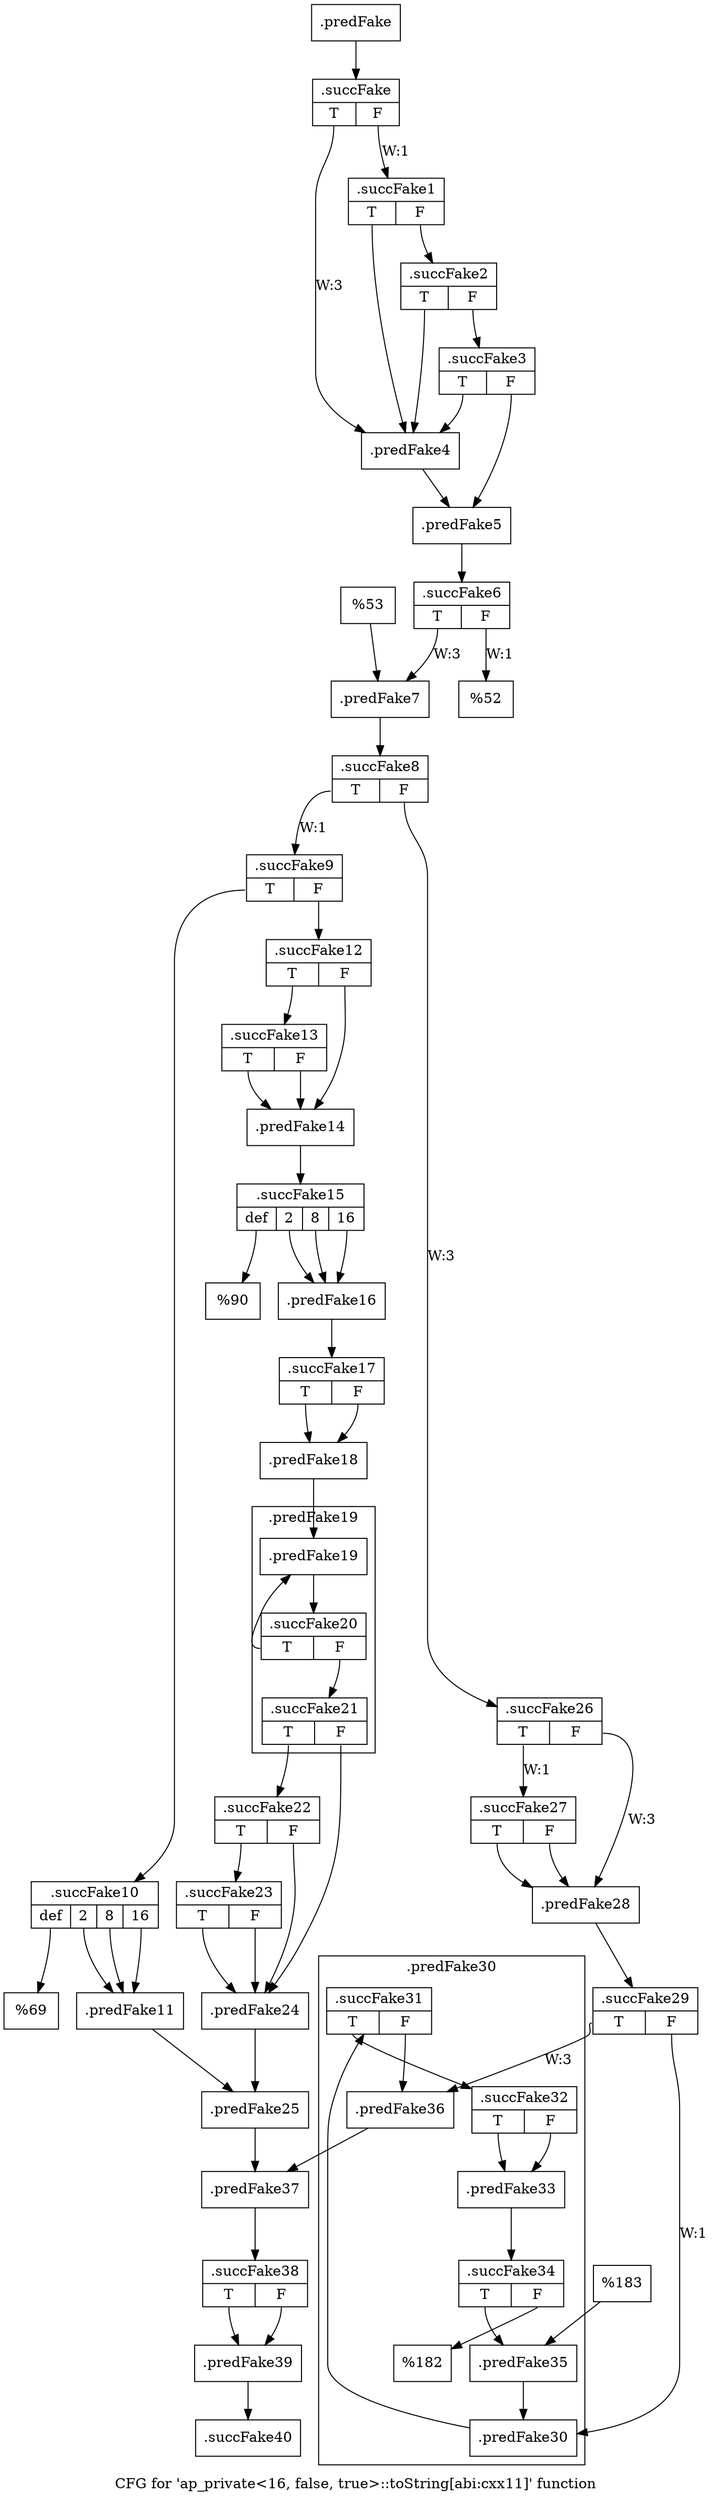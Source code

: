 digraph "CFG for 'ap_private\<16, false, true\>::toString[abi:cxx11]' function" {
	label="CFG for 'ap_private\<16, false, true\>::toString[abi:cxx11]' function";

	Node0x52656d0 [shape=record,filename="",linenumber="",label="{.predFake}"];
	Node0x52656d0 -> Node0x4fd3770[ callList="" memoryops="" filename="/mnt/xilinx/Vitis_HLS/2021.2/include/etc/ap_private.h" execusionnum="2"];
	Node0x4fd3770 [shape=record,filename="/mnt/xilinx/Vitis_HLS/2021.2/include/etc/ap_private.h",linenumber="3049",label="{.succFake|{<s0>T|<s1>F}}"];
	Node0x4fd3770:s0 -> Node0x535a5d0[label="W:3"];
	Node0x4fd3770:s1 -> Node0x4fd37c0[label="W:1" callList="" memoryops="" filename="/mnt/xilinx/Vitis_HLS/2021.2/include/etc/ap_private.h" execusionnum="0"];
	Node0x4fd37c0 [shape=record,filename="/mnt/xilinx/Vitis_HLS/2021.2/include/etc/ap_private.h",linenumber="3049",label="{.succFake1|{<s0>T|<s1>F}}"];
	Node0x4fd37c0:s0 -> Node0x535a5d0;
	Node0x4fd37c0:s1 -> Node0x4fd3840[ callList="" memoryops="" filename="/mnt/xilinx/Vitis_HLS/2021.2/include/etc/ap_private.h" execusionnum="0"];
	Node0x4fd3840 [shape=record,filename="/mnt/xilinx/Vitis_HLS/2021.2/include/etc/ap_private.h",linenumber="3049",label="{.succFake2|{<s0>T|<s1>F}}"];
	Node0x4fd3840:s0 -> Node0x535a5d0;
	Node0x4fd3840:s1 -> Node0x4fd4ca0[ callList="" memoryops="" filename="/mnt/xilinx/Vitis_HLS/2021.2/include/etc/ap_private.h" execusionnum="0"];
	Node0x4fd4ca0 [shape=record,filename="/mnt/xilinx/Vitis_HLS/2021.2/include/etc/ap_private.h",linenumber="3049",label="{.succFake3|{<s0>T|<s1>F}}"];
	Node0x4fd4ca0:s0 -> Node0x535a5d0;
	Node0x4fd4ca0:s1 -> Node0x570c8a0;
	Node0x535a5d0 [shape=record,filename="",linenumber="",label="{.predFake4}"];
	Node0x535a5d0 -> Node0x570c8a0[ callList="" memoryops="" filename="" execusionnum="2"];
	Node0x570c8a0 [shape=record,filename="/mnt/xilinx/Vitis_HLS/2021.2/include/etc/ap_private.h",linenumber="3049",label="{.predFake5}"];
	Node0x570c8a0 -> Node0x4fd4f70[ callList="" memoryops="" filename="/mnt/xilinx/Vitis_HLS/2021.2/include/etc/ap_private.h" execusionnum="2"];
	Node0x4fd4f70 [shape=record,filename="/mnt/xilinx/Vitis_HLS/2021.2/include/etc/ap_private.h",linenumber="3049",label="{.succFake6|{<s0>T|<s1>F}}"];
	Node0x4fd4f70:s0 -> Node0x570c9e0[label="W:3" callList="" memoryops="" filename="/mnt/xilinx/Vitis_HLS/2021.2/include/etc/ap_private.h" execusionnum="2"];
	Node0x4fd4f70:s1 -> Node0x570c940[label="W:1"];
	Node0x570c940 [shape=record,filename="/mnt/xilinx/Vitis_HLS/2021.2/include/etc/ap_private.h",linenumber="3049",label="{%52}"];
	Node0x570c990 [shape=record,filename="/mnt/xilinx/Vitis_HLS/2021.2/include/etc/ap_private.h",linenumber="3049",label="{%53}"];
	Node0x570c990 -> Node0x570c9e0;
	Node0x570c9e0 [shape=record,filename="/mnt/xilinx/Vitis_HLS/2021.2/include/etc/ap_private.h",linenumber="3053",label="{.predFake7}"];
	Node0x570c9e0 -> Node0x4fd5130[ callList="" memoryops="" filename="/mnt/xilinx/Vitis_HLS/2021.2/include/etc/ap_private.h" execusionnum="2"];
	Node0x4fd5130 [shape=record,filename="/mnt/xilinx/Vitis_HLS/2021.2/include/etc/ap_private.h",linenumber="3054",label="{.succFake8|{<s0>T|<s1>F}}"];
	Node0x4fd5130:s0 -> Node0x4fd51e0[label="W:1" callList="" memoryops="" filename="/mnt/xilinx/Vitis_HLS/2021.2/include/etc/ap_private.h" execusionnum="0"];
	Node0x4fd5130:s1 -> Node0x4fd66c0[label="W:3" callList="" memoryops="" filename="/mnt/xilinx/Vitis_HLS/2021.2/include/etc/ap_private.h" execusionnum="2"];
	Node0x4fd51e0 [shape=record,filename="/mnt/xilinx/Vitis_HLS/2021.2/include/etc/ap_private.h",linenumber="3060",label="{.succFake9|{<s0>T|<s1>F}}"];
	Node0x4fd51e0:s0 -> Node0x4fd53a0[ callList="" memoryops="" filename="/mnt/xilinx/Vitis_HLS/2021.2/include/etc/ap_private.h" execusionnum="0"];
	Node0x4fd51e0:s1 -> Node0x4fd5730[ callList="" memoryops="" filename="/mnt/xilinx/Vitis_HLS/2021.2/include/etc/ap_private.h" execusionnum="0"];
	Node0x4fd53a0 [shape=record,filename="/mnt/xilinx/Vitis_HLS/2021.2/include/etc/ap_private.h",linenumber="3063",label="{.succFake10|{<s0>def|<s1>2|<s2>8|<s3>16}}"];
	Node0x4fd53a0:s0 -> Node0x570cbc0;
	Node0x4fd53a0:s1 -> Node0x570cc10[ callList="" memoryops="" filename="/mnt/xilinx/Vitis_HLS/2021.2/include/etc/ap_private.h" execusionnum="0"];
	Node0x4fd53a0:s2 -> Node0x570cc10[ callList="" memoryops="" filename="/mnt/xilinx/Vitis_HLS/2021.2/include/etc/ap_private.h" execusionnum="0"];
	Node0x4fd53a0:s3 -> Node0x570cc10[ callList="" memoryops="" filename="/mnt/xilinx/Vitis_HLS/2021.2/include/etc/ap_private.h" execusionnum="0"];
	Node0x570cbc0 [shape=record,filename="/mnt/xilinx/Vitis_HLS/2021.2/include/etc/ap_private.h",linenumber="3074",label="{%69}"];
	Node0x570cc10 [shape=record,filename="/mnt/xilinx/Vitis_HLS/2021.2/include/etc/ap_private.h",linenumber="3076",label="{.predFake11}"];
	Node0x570cc10 -> Node0x570d250[ callList="" memoryops="" filename="/mnt/xilinx/Vitis_HLS/2021.2/include/etc/ap_private.h" execusionnum="0"];
	Node0x4fd5730 [shape=record,filename="/mnt/xilinx/Vitis_HLS/2021.2/include/etc/ap_private.h",linenumber="3080",label="{.succFake12|{<s0>T|<s1>F}}"];
	Node0x4fd5730:s0 -> Node0x4fd57e0[ callList="" memoryops="" filename="/mnt/xilinx/Vitis_HLS/2021.2/include/etc/ap_private.h" execusionnum="0"];
	Node0x4fd5730:s1 -> Node0x570cd50;
	Node0x4fd57e0 [shape=record,filename="/mnt/xilinx/Vitis_HLS/2021.2/include/etc/ap_private.h",linenumber="3080",label="{.succFake13|{<s0>T|<s1>F}}"];
	Node0x4fd57e0:s0 -> Node0x570cd50[ callList="" memoryops="" filename="/mnt/xilinx/Vitis_HLS/2021.2/include/etc/ap_private.h" execusionnum="0"];
	Node0x4fd57e0:s1 -> Node0x570cd50;
	Node0x570cd50 [shape=record,filename="/mnt/xilinx/Vitis_HLS/2021.2/include/etc/ap_private.h",linenumber="3090",label="{.predFake14}"];
	Node0x570cd50 -> Node0x4fd59d0[ callList="" memoryops="" filename="/mnt/xilinx/Vitis_HLS/2021.2/include/etc/ap_private.h" execusionnum="0"];
	Node0x4fd59d0 [shape=record,filename="/mnt/xilinx/Vitis_HLS/2021.2/include/etc/ap_private.h",linenumber="3090",label="{.succFake15|{<s0>def|<s1>2|<s2>8|<s3>16}}"];
	Node0x4fd59d0:s0 -> Node0x570ce90;
	Node0x4fd59d0:s1 -> Node0x570cee0[ callList="" memoryops="" filename="/mnt/xilinx/Vitis_HLS/2021.2/include/etc/ap_private.h" execusionnum="0"];
	Node0x4fd59d0:s2 -> Node0x570cee0[ callList="" memoryops="" filename="/mnt/xilinx/Vitis_HLS/2021.2/include/etc/ap_private.h" execusionnum="0"];
	Node0x4fd59d0:s3 -> Node0x570cee0[ callList="" memoryops="" filename="/mnt/xilinx/Vitis_HLS/2021.2/include/etc/ap_private.h" execusionnum="0"];
	Node0x570ce90 [shape=record,filename="/mnt/xilinx/Vitis_HLS/2021.2/include/etc/ap_private.h",linenumber="3101",label="{%90}"];
	Node0x570cee0 [shape=record,filename="/mnt/xilinx/Vitis_HLS/2021.2/include/etc/ap_private.h",linenumber="3103",label="{.predFake16}"];
	Node0x570cee0 -> Node0x4fd5b90[ callList="" memoryops="" filename="/mnt/xilinx/Vitis_HLS/2021.2/include/etc/ap_private.h" execusionnum="0"];
	Node0x4fd5b90 [shape=record,filename="/mnt/xilinx/Vitis_HLS/2021.2/include/etc/ap_private.h",linenumber="3106",label="{.succFake17|{<s0>T|<s1>F}}"];
	Node0x4fd5b90:s0 -> Node0x570cfd0[ callList="" memoryops="" filename="/mnt/xilinx/Vitis_HLS/2021.2/include/etc/ap_private.h" execusionnum="0"];
	Node0x4fd5b90:s1 -> Node0x570cfd0[ callList="" memoryops="" filename="/mnt/xilinx/Vitis_HLS/2021.2/include/etc/ap_private.h" execusionnum="0"];
	Node0x570cfd0 [shape=record,filename="/mnt/xilinx/Vitis_HLS/2021.2/include/etc/ap_private.h",linenumber="3106",label="{.predFake18}"];
	Node0x570cfd0 -> Node0x570d020[ callList="" memoryops="" filename="/mnt/xilinx/Vitis_HLS/2021.2/include/etc/ap_private.h" execusionnum="0"];
	Node0x4fd5f10 [shape=record,filename="/mnt/xilinx/Vitis_HLS/2021.2/include/etc/ap_private.h",linenumber="3119",label="{.succFake21|{<s0>T|<s1>F}}"];
	Node0x4fd5f10:s0 -> Node0x4fd6190[ callList="" memoryops="" filename="/mnt/xilinx/Vitis_HLS/2021.2/include/etc/ap_private.h" execusionnum="0"];
	Node0x4fd5f10:s1 -> Node0x570d200;
	Node0x4fd6190 [shape=record,filename="/mnt/xilinx/Vitis_HLS/2021.2/include/etc/ap_private.h",linenumber="3119",label="{.succFake22|{<s0>T|<s1>F}}"];
	Node0x4fd6190:s0 -> Node0x4fd6270[ callList="" memoryops="" filename="/mnt/xilinx/Vitis_HLS/2021.2/include/etc/ap_private.h" execusionnum="0"];
	Node0x4fd6190:s1 -> Node0x570d200;
	Node0x4fd6270 [shape=record,filename="/mnt/xilinx/Vitis_HLS/2021.2/include/etc/ap_private.h",linenumber="3119",label="{.succFake23|{<s0>T|<s1>F}}"];
	Node0x4fd6270:s0 -> Node0x570d200[ callList="" memoryops="_ZZNK10ap_privateILi16ELb0ELb1EE8toStringB5cxx11EhbE6digits_read:3120" filename="/mnt/xilinx/Vitis_HLS/2021.2/include/etc/ap_private.h" execusionnum="0"];
	Node0x4fd6270:s1 -> Node0x570d200;
	Node0x570d200 [shape=record,filename="/mnt/xilinx/Vitis_HLS/2021.2/include/etc/ap_private.h",linenumber="3121",label="{.predFake24}"];
	Node0x570d200 -> Node0x570d250[ callList="" memoryops="" filename="/mnt/xilinx/Vitis_HLS/2021.2/include/etc/ap_private.h" execusionnum="0"];
	Node0x570d250 [shape=record,filename="/mnt/xilinx/Vitis_HLS/2021.2/include/etc/ap_private.h",linenumber="3122",label="{.predFake25}"];
	Node0x570d250 -> Node0x570d7a0[ callList="" memoryops="" filename="/mnt/xilinx/Vitis_HLS/2021.2/include/etc/ap_private.h" execusionnum="0"];
	Node0x4fd66c0 [shape=record,filename="/mnt/xilinx/Vitis_HLS/2021.2/include/etc/ap_private.h",linenumber="3129",label="{.succFake26|{<s0>T|<s1>F}}"];
	Node0x4fd66c0:s0 -> Node0x4fd6770[label="W:1" callList="" memoryops="" filename="/mnt/xilinx/Vitis_HLS/2021.2/include/etc/ap_private.h" execusionnum="0"];
	Node0x4fd66c0:s1 -> Node0x570d390[label="W:3"];
	Node0x4fd6770 [shape=record,filename="/mnt/xilinx/Vitis_HLS/2021.2/include/etc/ap_private.h",linenumber="3129",label="{.succFake27|{<s0>T|<s1>F}}"];
	Node0x4fd6770:s0 -> Node0x570d390[ callList="" memoryops="" filename="/mnt/xilinx/Vitis_HLS/2021.2/include/etc/ap_private.h" execusionnum="0"];
	Node0x4fd6770:s1 -> Node0x570d390;
	Node0x570d390 [shape=record,filename="/mnt/xilinx/Vitis_HLS/2021.2/include/etc/ap_private.h",linenumber="3138",label="{.predFake28}"];
	Node0x570d390 -> Node0x5076570[ callList="" memoryops="" filename="/mnt/xilinx/Vitis_HLS/2021.2/include/etc/ap_private.h" execusionnum="2"];
	Node0x5076570 [shape=record,filename="/mnt/xilinx/Vitis_HLS/2021.2/include/etc/ap_private.h",linenumber="3138",label="{.succFake29|{<s0>T|<s1>F}}"];
	Node0x5076570:s0 -> Node0x570d750[label="W:3" callList="" memoryops="" filename="/mnt/xilinx/Vitis_HLS/2021.2/include/etc/ap_private.h" execusionnum="2"];
	Node0x5076570:s1 -> Node0x570d480[label="W:1" callList="" memoryops="" filename="/mnt/xilinx/Vitis_HLS/2021.2/include/etc/ap_private.h" execusionnum="0"];
	Node0x570d610 [shape=record,filename="/mnt/xilinx/Vitis_HLS/2021.2/include/etc/ap_private.h",linenumber="3145",label="{%182}"];
	Node0x570d660 [shape=record,filename="/mnt/xilinx/Vitis_HLS/2021.2/include/etc/ap_private.h",linenumber="3145",label="{%183}"];
	Node0x570d660 -> Node0x570d6b0;
	Node0x570d750 [shape=record,filename="/mnt/xilinx/Vitis_HLS/2021.2/include/etc/ap_private.h",linenumber="3149",label="{.predFake36}"];
	Node0x570d750 -> Node0x570d7a0[ callList="" memoryops="" filename="/mnt/xilinx/Vitis_HLS/2021.2/include/etc/ap_private.h" execusionnum="0"];
	Node0x570d7a0 [shape=record,filename="/mnt/xilinx/Vitis_HLS/2021.2/include/etc/ap_private.h",linenumber="3151",label="{.predFake37}"];
	Node0x570d7a0 -> Node0x5076d20[ callList="" memoryops="" filename="/mnt/xilinx/Vitis_HLS/2021.2/include/etc/ap_private.h" execusionnum="0"];
	Node0x5076d20 [shape=record,filename="/mnt/xilinx/Vitis_HLS/2021.2/include/etc/ap_private.h",linenumber="3151",label="{.succFake38|{<s0>T|<s1>F}}"];
	Node0x5076d20:s0 -> Node0x570d840;
	Node0x5076d20:s1 -> Node0x570d840[ callList="" memoryops="" filename="/mnt/xilinx/Vitis_HLS/2021.2/include/etc/ap_private.h" execusionnum="0"];
	Node0x570d840 [shape=record,filename="/mnt/xilinx/Vitis_HLS/2021.2/include/etc/ap_private.h",linenumber="3151",label="{.predFake39}"];
	Node0x570d840 -> Node0x5076ee0[ callList="" memoryops="" filename="/mnt/xilinx/Vitis_HLS/2021.2/include/etc/ap_private.h" execusionnum="0"];
	Node0x5076ee0 [shape=record,filename="/mnt/xilinx/Vitis_HLS/2021.2/include/etc/ap_private.h",linenumber="3151",label="{.succFake40}"];
subgraph cluster_0 {
	label=".predFake19";
	tripcount="0";
	invocationtime="-1";

	Node0x570d020 [shape=record,filename="/mnt/xilinx/Vitis_HLS/2021.2/include/etc/ap_private.h",linenumber="3111",label="{.predFake19}"];
	Node0x570d020 -> Node0x4fd5e60[ callList="" memoryops="" filename="/mnt/xilinx/Vitis_HLS/2021.2/include/etc/ap_private.h" execusionnum="0"];
	Node0x4fd5e60 [shape=record,filename="/mnt/xilinx/Vitis_HLS/2021.2/include/etc/ap_private.h",linenumber="3111",label="{.succFake20|{<s0>T|<s1>F}}"];
	Node0x4fd5e60:s0 -> Node0x570d020[ callList="" memoryops="_ZZNK10ap_privateILi16ELb0ELb1EE8toStringB5cxx11EhbE6digits_read:3113" filename="/mnt/xilinx/Vitis_HLS/2021.2/include/etc/ap_private.h" execusionnum="0"];
	Node0x4fd5e60:s1 -> Node0x4fd5f10[ callList="" memoryops="" filename="/mnt/xilinx/Vitis_HLS/2021.2/include/etc/ap_private.h" execusionnum="0"];
}
subgraph cluster_1 {
	label=".predFake30";
	tripcount="0";
	invocationtime="1";

	Node0x570d480 [shape=record,filename="/mnt/xilinx/Vitis_HLS/2021.2/include/etc/ap_private.h",linenumber="3141",label="{.predFake30}"];
	Node0x570d480 -> Node0x5076700[ callList="" memoryops="" filename="/mnt/xilinx/Vitis_HLS/2021.2/include/etc/ap_private.h" execusionnum="0"];
	Node0x570d570 [shape=record,filename="/mnt/xilinx/Vitis_HLS/2021.2/include/etc/ap_private.h",linenumber="3145",label="{.predFake33}"];
	Node0x570d570 -> Node0x50769a0[ callList="" memoryops="" filename="/mnt/xilinx/Vitis_HLS/2021.2/include/etc/ap_private.h" execusionnum="0"];
	Node0x570d6b0 [shape=record,filename="/mnt/xilinx/Vitis_HLS/2021.2/include/etc/ap_private.h",linenumber="3146",label="{.predFake35}"];
	Node0x570d6b0 -> Node0x570d480[ callList="" memoryops="_ZZNK10ap_privateILi16ELb0ELb1EE8toStringB5cxx11EhbE6digits_read:3146" filename="/mnt/xilinx/Vitis_HLS/2021.2/include/etc/ap_private.h" execusionnum="0"];
	Node0x5076700 [shape=record,filename="/mnt/xilinx/Vitis_HLS/2021.2/include/etc/ap_private.h",linenumber="3141",label="{.succFake31|{<s0>T|<s1>F}}"];
	Node0x5076700:s0 -> Node0x50767b0[ callList="" memoryops="" filename="/mnt/xilinx/Vitis_HLS/2021.2/include/etc/ap_private.h" execusionnum="0"];
	Node0x5076700:s1 -> Node0x570d750[ callList="" memoryops="" filename="" execusionnum="0"];
	Node0x50767b0 [shape=record,filename="/mnt/xilinx/Vitis_HLS/2021.2/include/etc/ap_private.h",linenumber="3145",label="{.succFake32|{<s0>T|<s1>F}}"];
	Node0x50767b0:s0 -> Node0x570d570[ callList="" memoryops="" filename="" execusionnum="0"];
	Node0x50767b0:s1 -> Node0x570d570;
	Node0x50769a0 [shape=record,filename="/mnt/xilinx/Vitis_HLS/2021.2/include/etc/ap_private.h",linenumber="3145",label="{.succFake34|{<s0>T|<s1>F}}"];
	Node0x50769a0:s0 -> Node0x570d6b0[ callList="" memoryops="" filename="/mnt/xilinx/Vitis_HLS/2021.2/include/etc/ap_private.h" execusionnum="0"];
	Node0x50769a0:s1 -> Node0x570d610;
}
}
